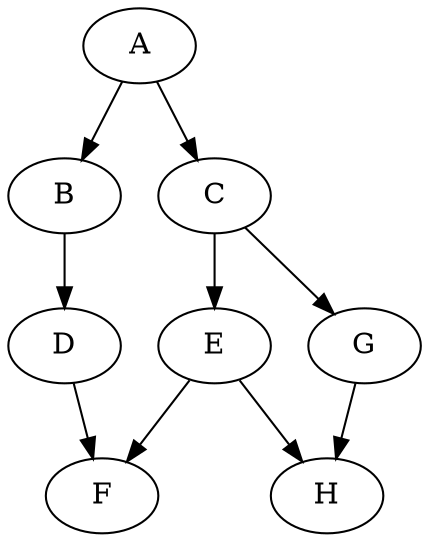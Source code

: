 strict digraph G {
H;
E;
G;
F;
B;
A;
C;
D;
E -> F;
E -> H;
G -> H;
B -> D;
A -> B;
A -> C;
C -> E;
C -> G;
D -> F;
}
